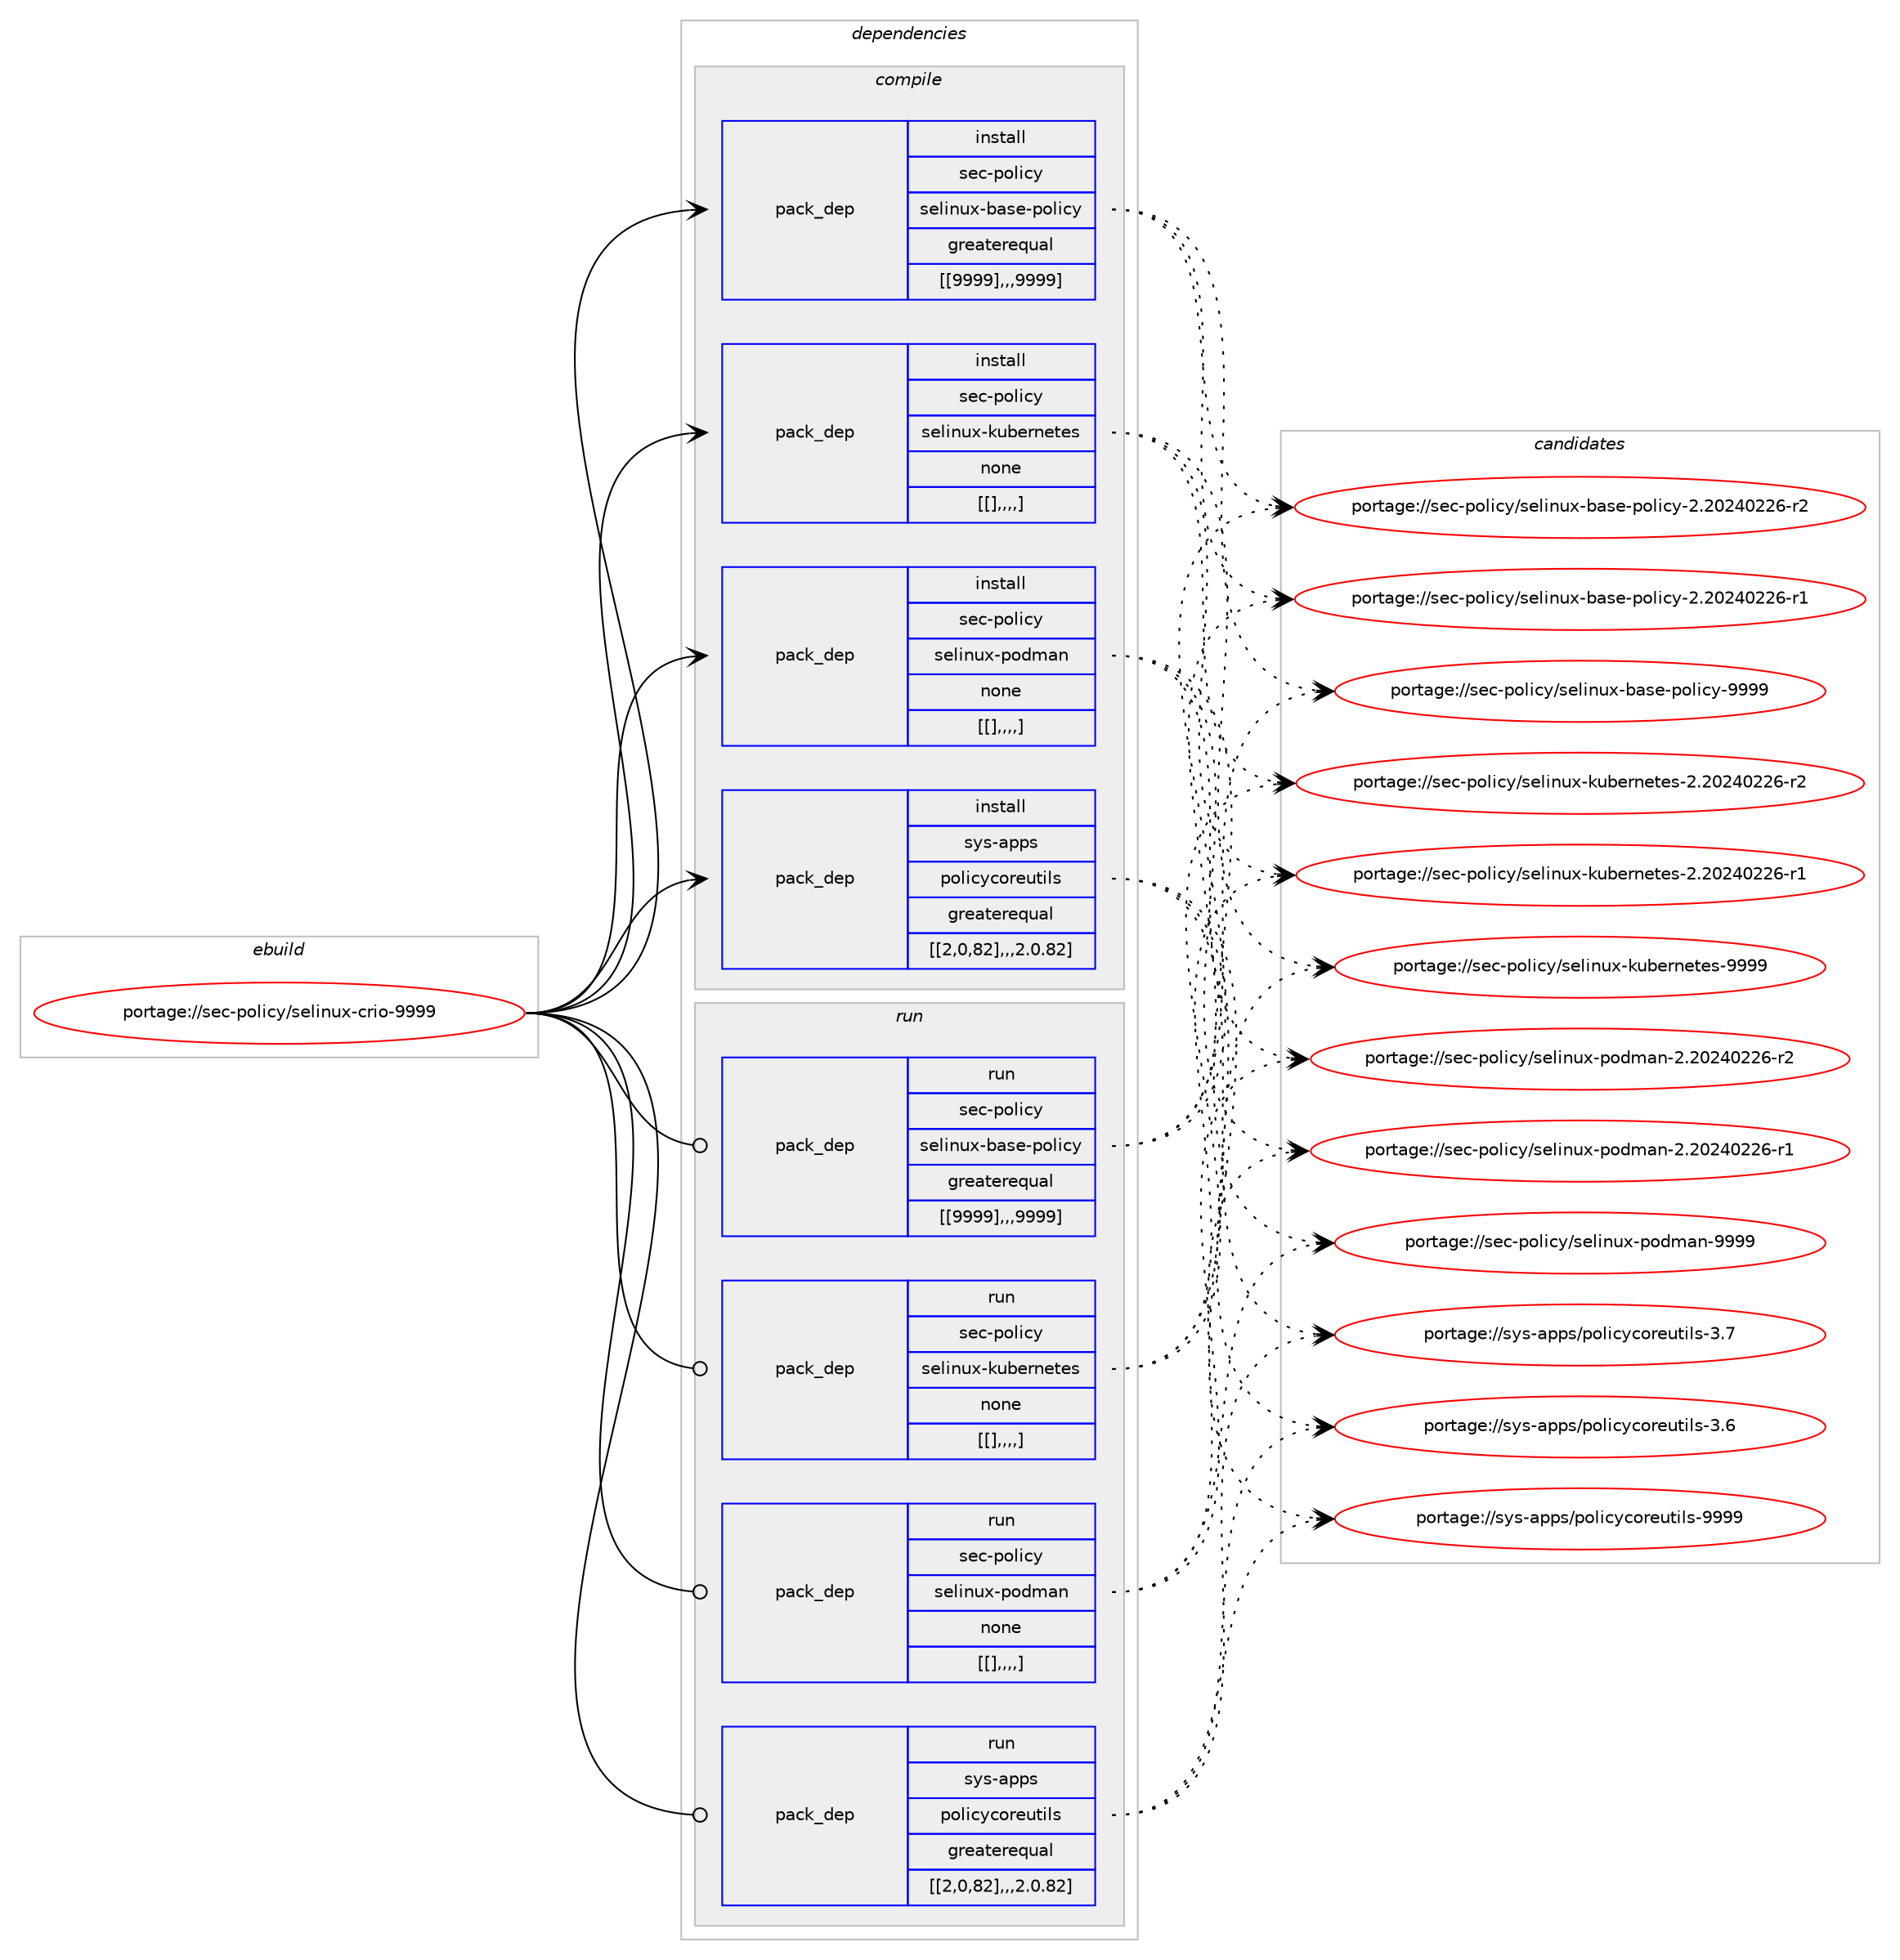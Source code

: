 digraph prolog {

# *************
# Graph options
# *************

newrank=true;
concentrate=true;
compound=true;
graph [rankdir=LR,fontname=Helvetica,fontsize=10,ranksep=1.5];#, ranksep=2.5, nodesep=0.2];
edge  [arrowhead=vee];
node  [fontname=Helvetica,fontsize=10];

# **********
# The ebuild
# **********

subgraph cluster_leftcol {
color=gray;
label=<<i>ebuild</i>>;
id [label="portage://sec-policy/selinux-crio-9999", color=red, width=4, href="../sec-policy/selinux-crio-9999.svg"];
}

# ****************
# The dependencies
# ****************

subgraph cluster_midcol {
color=gray;
label=<<i>dependencies</i>>;
subgraph cluster_compile {
fillcolor="#eeeeee";
style=filled;
label=<<i>compile</i>>;
subgraph pack314106 {
dependency431400 [label=<<TABLE BORDER="0" CELLBORDER="1" CELLSPACING="0" CELLPADDING="4" WIDTH="220"><TR><TD ROWSPAN="6" CELLPADDING="30">pack_dep</TD></TR><TR><TD WIDTH="110">install</TD></TR><TR><TD>sec-policy</TD></TR><TR><TD>selinux-base-policy</TD></TR><TR><TD>greaterequal</TD></TR><TR><TD>[[9999],,,9999]</TD></TR></TABLE>>, shape=none, color=blue];
}
id:e -> dependency431400:w [weight=20,style="solid",arrowhead="vee"];
subgraph pack314107 {
dependency431401 [label=<<TABLE BORDER="0" CELLBORDER="1" CELLSPACING="0" CELLPADDING="4" WIDTH="220"><TR><TD ROWSPAN="6" CELLPADDING="30">pack_dep</TD></TR><TR><TD WIDTH="110">install</TD></TR><TR><TD>sec-policy</TD></TR><TR><TD>selinux-kubernetes</TD></TR><TR><TD>none</TD></TR><TR><TD>[[],,,,]</TD></TR></TABLE>>, shape=none, color=blue];
}
id:e -> dependency431401:w [weight=20,style="solid",arrowhead="vee"];
subgraph pack314108 {
dependency431402 [label=<<TABLE BORDER="0" CELLBORDER="1" CELLSPACING="0" CELLPADDING="4" WIDTH="220"><TR><TD ROWSPAN="6" CELLPADDING="30">pack_dep</TD></TR><TR><TD WIDTH="110">install</TD></TR><TR><TD>sec-policy</TD></TR><TR><TD>selinux-podman</TD></TR><TR><TD>none</TD></TR><TR><TD>[[],,,,]</TD></TR></TABLE>>, shape=none, color=blue];
}
id:e -> dependency431402:w [weight=20,style="solid",arrowhead="vee"];
subgraph pack314109 {
dependency431403 [label=<<TABLE BORDER="0" CELLBORDER="1" CELLSPACING="0" CELLPADDING="4" WIDTH="220"><TR><TD ROWSPAN="6" CELLPADDING="30">pack_dep</TD></TR><TR><TD WIDTH="110">install</TD></TR><TR><TD>sys-apps</TD></TR><TR><TD>policycoreutils</TD></TR><TR><TD>greaterequal</TD></TR><TR><TD>[[2,0,82],,,2.0.82]</TD></TR></TABLE>>, shape=none, color=blue];
}
id:e -> dependency431403:w [weight=20,style="solid",arrowhead="vee"];
}
subgraph cluster_compileandrun {
fillcolor="#eeeeee";
style=filled;
label=<<i>compile and run</i>>;
}
subgraph cluster_run {
fillcolor="#eeeeee";
style=filled;
label=<<i>run</i>>;
subgraph pack314110 {
dependency431404 [label=<<TABLE BORDER="0" CELLBORDER="1" CELLSPACING="0" CELLPADDING="4" WIDTH="220"><TR><TD ROWSPAN="6" CELLPADDING="30">pack_dep</TD></TR><TR><TD WIDTH="110">run</TD></TR><TR><TD>sec-policy</TD></TR><TR><TD>selinux-base-policy</TD></TR><TR><TD>greaterequal</TD></TR><TR><TD>[[9999],,,9999]</TD></TR></TABLE>>, shape=none, color=blue];
}
id:e -> dependency431404:w [weight=20,style="solid",arrowhead="odot"];
subgraph pack314111 {
dependency431405 [label=<<TABLE BORDER="0" CELLBORDER="1" CELLSPACING="0" CELLPADDING="4" WIDTH="220"><TR><TD ROWSPAN="6" CELLPADDING="30">pack_dep</TD></TR><TR><TD WIDTH="110">run</TD></TR><TR><TD>sec-policy</TD></TR><TR><TD>selinux-kubernetes</TD></TR><TR><TD>none</TD></TR><TR><TD>[[],,,,]</TD></TR></TABLE>>, shape=none, color=blue];
}
id:e -> dependency431405:w [weight=20,style="solid",arrowhead="odot"];
subgraph pack314112 {
dependency431406 [label=<<TABLE BORDER="0" CELLBORDER="1" CELLSPACING="0" CELLPADDING="4" WIDTH="220"><TR><TD ROWSPAN="6" CELLPADDING="30">pack_dep</TD></TR><TR><TD WIDTH="110">run</TD></TR><TR><TD>sec-policy</TD></TR><TR><TD>selinux-podman</TD></TR><TR><TD>none</TD></TR><TR><TD>[[],,,,]</TD></TR></TABLE>>, shape=none, color=blue];
}
id:e -> dependency431406:w [weight=20,style="solid",arrowhead="odot"];
subgraph pack314113 {
dependency431407 [label=<<TABLE BORDER="0" CELLBORDER="1" CELLSPACING="0" CELLPADDING="4" WIDTH="220"><TR><TD ROWSPAN="6" CELLPADDING="30">pack_dep</TD></TR><TR><TD WIDTH="110">run</TD></TR><TR><TD>sys-apps</TD></TR><TR><TD>policycoreutils</TD></TR><TR><TD>greaterequal</TD></TR><TR><TD>[[2,0,82],,,2.0.82]</TD></TR></TABLE>>, shape=none, color=blue];
}
id:e -> dependency431407:w [weight=20,style="solid",arrowhead="odot"];
}
}

# **************
# The candidates
# **************

subgraph cluster_choices {
rank=same;
color=gray;
label=<<i>candidates</i>>;

subgraph choice314106 {
color=black;
nodesep=1;
choice1151019945112111108105991214711510110810511011712045989711510145112111108105991214557575757 [label="portage://sec-policy/selinux-base-policy-9999", color=red, width=4,href="../sec-policy/selinux-base-policy-9999.svg"];
choice11510199451121111081059912147115101108105110117120459897115101451121111081059912145504650485052485050544511450 [label="portage://sec-policy/selinux-base-policy-2.20240226-r2", color=red, width=4,href="../sec-policy/selinux-base-policy-2.20240226-r2.svg"];
choice11510199451121111081059912147115101108105110117120459897115101451121111081059912145504650485052485050544511449 [label="portage://sec-policy/selinux-base-policy-2.20240226-r1", color=red, width=4,href="../sec-policy/selinux-base-policy-2.20240226-r1.svg"];
dependency431400:e -> choice1151019945112111108105991214711510110810511011712045989711510145112111108105991214557575757:w [style=dotted,weight="100"];
dependency431400:e -> choice11510199451121111081059912147115101108105110117120459897115101451121111081059912145504650485052485050544511450:w [style=dotted,weight="100"];
dependency431400:e -> choice11510199451121111081059912147115101108105110117120459897115101451121111081059912145504650485052485050544511449:w [style=dotted,weight="100"];
}
subgraph choice314107 {
color=black;
nodesep=1;
choice1151019945112111108105991214711510110810511011712045107117981011141101011161011154557575757 [label="portage://sec-policy/selinux-kubernetes-9999", color=red, width=4,href="../sec-policy/selinux-kubernetes-9999.svg"];
choice11510199451121111081059912147115101108105110117120451071179810111411010111610111545504650485052485050544511450 [label="portage://sec-policy/selinux-kubernetes-2.20240226-r2", color=red, width=4,href="../sec-policy/selinux-kubernetes-2.20240226-r2.svg"];
choice11510199451121111081059912147115101108105110117120451071179810111411010111610111545504650485052485050544511449 [label="portage://sec-policy/selinux-kubernetes-2.20240226-r1", color=red, width=4,href="../sec-policy/selinux-kubernetes-2.20240226-r1.svg"];
dependency431401:e -> choice1151019945112111108105991214711510110810511011712045107117981011141101011161011154557575757:w [style=dotted,weight="100"];
dependency431401:e -> choice11510199451121111081059912147115101108105110117120451071179810111411010111610111545504650485052485050544511450:w [style=dotted,weight="100"];
dependency431401:e -> choice11510199451121111081059912147115101108105110117120451071179810111411010111610111545504650485052485050544511449:w [style=dotted,weight="100"];
}
subgraph choice314108 {
color=black;
nodesep=1;
choice1151019945112111108105991214711510110810511011712045112111100109971104557575757 [label="portage://sec-policy/selinux-podman-9999", color=red, width=4,href="../sec-policy/selinux-podman-9999.svg"];
choice11510199451121111081059912147115101108105110117120451121111001099711045504650485052485050544511450 [label="portage://sec-policy/selinux-podman-2.20240226-r2", color=red, width=4,href="../sec-policy/selinux-podman-2.20240226-r2.svg"];
choice11510199451121111081059912147115101108105110117120451121111001099711045504650485052485050544511449 [label="portage://sec-policy/selinux-podman-2.20240226-r1", color=red, width=4,href="../sec-policy/selinux-podman-2.20240226-r1.svg"];
dependency431402:e -> choice1151019945112111108105991214711510110810511011712045112111100109971104557575757:w [style=dotted,weight="100"];
dependency431402:e -> choice11510199451121111081059912147115101108105110117120451121111001099711045504650485052485050544511450:w [style=dotted,weight="100"];
dependency431402:e -> choice11510199451121111081059912147115101108105110117120451121111001099711045504650485052485050544511449:w [style=dotted,weight="100"];
}
subgraph choice314109 {
color=black;
nodesep=1;
choice11512111545971121121154711211110810599121991111141011171161051081154557575757 [label="portage://sys-apps/policycoreutils-9999", color=red, width=4,href="../sys-apps/policycoreutils-9999.svg"];
choice115121115459711211211547112111108105991219911111410111711610510811545514655 [label="portage://sys-apps/policycoreutils-3.7", color=red, width=4,href="../sys-apps/policycoreutils-3.7.svg"];
choice115121115459711211211547112111108105991219911111410111711610510811545514654 [label="portage://sys-apps/policycoreutils-3.6", color=red, width=4,href="../sys-apps/policycoreutils-3.6.svg"];
dependency431403:e -> choice11512111545971121121154711211110810599121991111141011171161051081154557575757:w [style=dotted,weight="100"];
dependency431403:e -> choice115121115459711211211547112111108105991219911111410111711610510811545514655:w [style=dotted,weight="100"];
dependency431403:e -> choice115121115459711211211547112111108105991219911111410111711610510811545514654:w [style=dotted,weight="100"];
}
subgraph choice314110 {
color=black;
nodesep=1;
choice1151019945112111108105991214711510110810511011712045989711510145112111108105991214557575757 [label="portage://sec-policy/selinux-base-policy-9999", color=red, width=4,href="../sec-policy/selinux-base-policy-9999.svg"];
choice11510199451121111081059912147115101108105110117120459897115101451121111081059912145504650485052485050544511450 [label="portage://sec-policy/selinux-base-policy-2.20240226-r2", color=red, width=4,href="../sec-policy/selinux-base-policy-2.20240226-r2.svg"];
choice11510199451121111081059912147115101108105110117120459897115101451121111081059912145504650485052485050544511449 [label="portage://sec-policy/selinux-base-policy-2.20240226-r1", color=red, width=4,href="../sec-policy/selinux-base-policy-2.20240226-r1.svg"];
dependency431404:e -> choice1151019945112111108105991214711510110810511011712045989711510145112111108105991214557575757:w [style=dotted,weight="100"];
dependency431404:e -> choice11510199451121111081059912147115101108105110117120459897115101451121111081059912145504650485052485050544511450:w [style=dotted,weight="100"];
dependency431404:e -> choice11510199451121111081059912147115101108105110117120459897115101451121111081059912145504650485052485050544511449:w [style=dotted,weight="100"];
}
subgraph choice314111 {
color=black;
nodesep=1;
choice1151019945112111108105991214711510110810511011712045107117981011141101011161011154557575757 [label="portage://sec-policy/selinux-kubernetes-9999", color=red, width=4,href="../sec-policy/selinux-kubernetes-9999.svg"];
choice11510199451121111081059912147115101108105110117120451071179810111411010111610111545504650485052485050544511450 [label="portage://sec-policy/selinux-kubernetes-2.20240226-r2", color=red, width=4,href="../sec-policy/selinux-kubernetes-2.20240226-r2.svg"];
choice11510199451121111081059912147115101108105110117120451071179810111411010111610111545504650485052485050544511449 [label="portage://sec-policy/selinux-kubernetes-2.20240226-r1", color=red, width=4,href="../sec-policy/selinux-kubernetes-2.20240226-r1.svg"];
dependency431405:e -> choice1151019945112111108105991214711510110810511011712045107117981011141101011161011154557575757:w [style=dotted,weight="100"];
dependency431405:e -> choice11510199451121111081059912147115101108105110117120451071179810111411010111610111545504650485052485050544511450:w [style=dotted,weight="100"];
dependency431405:e -> choice11510199451121111081059912147115101108105110117120451071179810111411010111610111545504650485052485050544511449:w [style=dotted,weight="100"];
}
subgraph choice314112 {
color=black;
nodesep=1;
choice1151019945112111108105991214711510110810511011712045112111100109971104557575757 [label="portage://sec-policy/selinux-podman-9999", color=red, width=4,href="../sec-policy/selinux-podman-9999.svg"];
choice11510199451121111081059912147115101108105110117120451121111001099711045504650485052485050544511450 [label="portage://sec-policy/selinux-podman-2.20240226-r2", color=red, width=4,href="../sec-policy/selinux-podman-2.20240226-r2.svg"];
choice11510199451121111081059912147115101108105110117120451121111001099711045504650485052485050544511449 [label="portage://sec-policy/selinux-podman-2.20240226-r1", color=red, width=4,href="../sec-policy/selinux-podman-2.20240226-r1.svg"];
dependency431406:e -> choice1151019945112111108105991214711510110810511011712045112111100109971104557575757:w [style=dotted,weight="100"];
dependency431406:e -> choice11510199451121111081059912147115101108105110117120451121111001099711045504650485052485050544511450:w [style=dotted,weight="100"];
dependency431406:e -> choice11510199451121111081059912147115101108105110117120451121111001099711045504650485052485050544511449:w [style=dotted,weight="100"];
}
subgraph choice314113 {
color=black;
nodesep=1;
choice11512111545971121121154711211110810599121991111141011171161051081154557575757 [label="portage://sys-apps/policycoreutils-9999", color=red, width=4,href="../sys-apps/policycoreutils-9999.svg"];
choice115121115459711211211547112111108105991219911111410111711610510811545514655 [label="portage://sys-apps/policycoreutils-3.7", color=red, width=4,href="../sys-apps/policycoreutils-3.7.svg"];
choice115121115459711211211547112111108105991219911111410111711610510811545514654 [label="portage://sys-apps/policycoreutils-3.6", color=red, width=4,href="../sys-apps/policycoreutils-3.6.svg"];
dependency431407:e -> choice11512111545971121121154711211110810599121991111141011171161051081154557575757:w [style=dotted,weight="100"];
dependency431407:e -> choice115121115459711211211547112111108105991219911111410111711610510811545514655:w [style=dotted,weight="100"];
dependency431407:e -> choice115121115459711211211547112111108105991219911111410111711610510811545514654:w [style=dotted,weight="100"];
}
}

}
